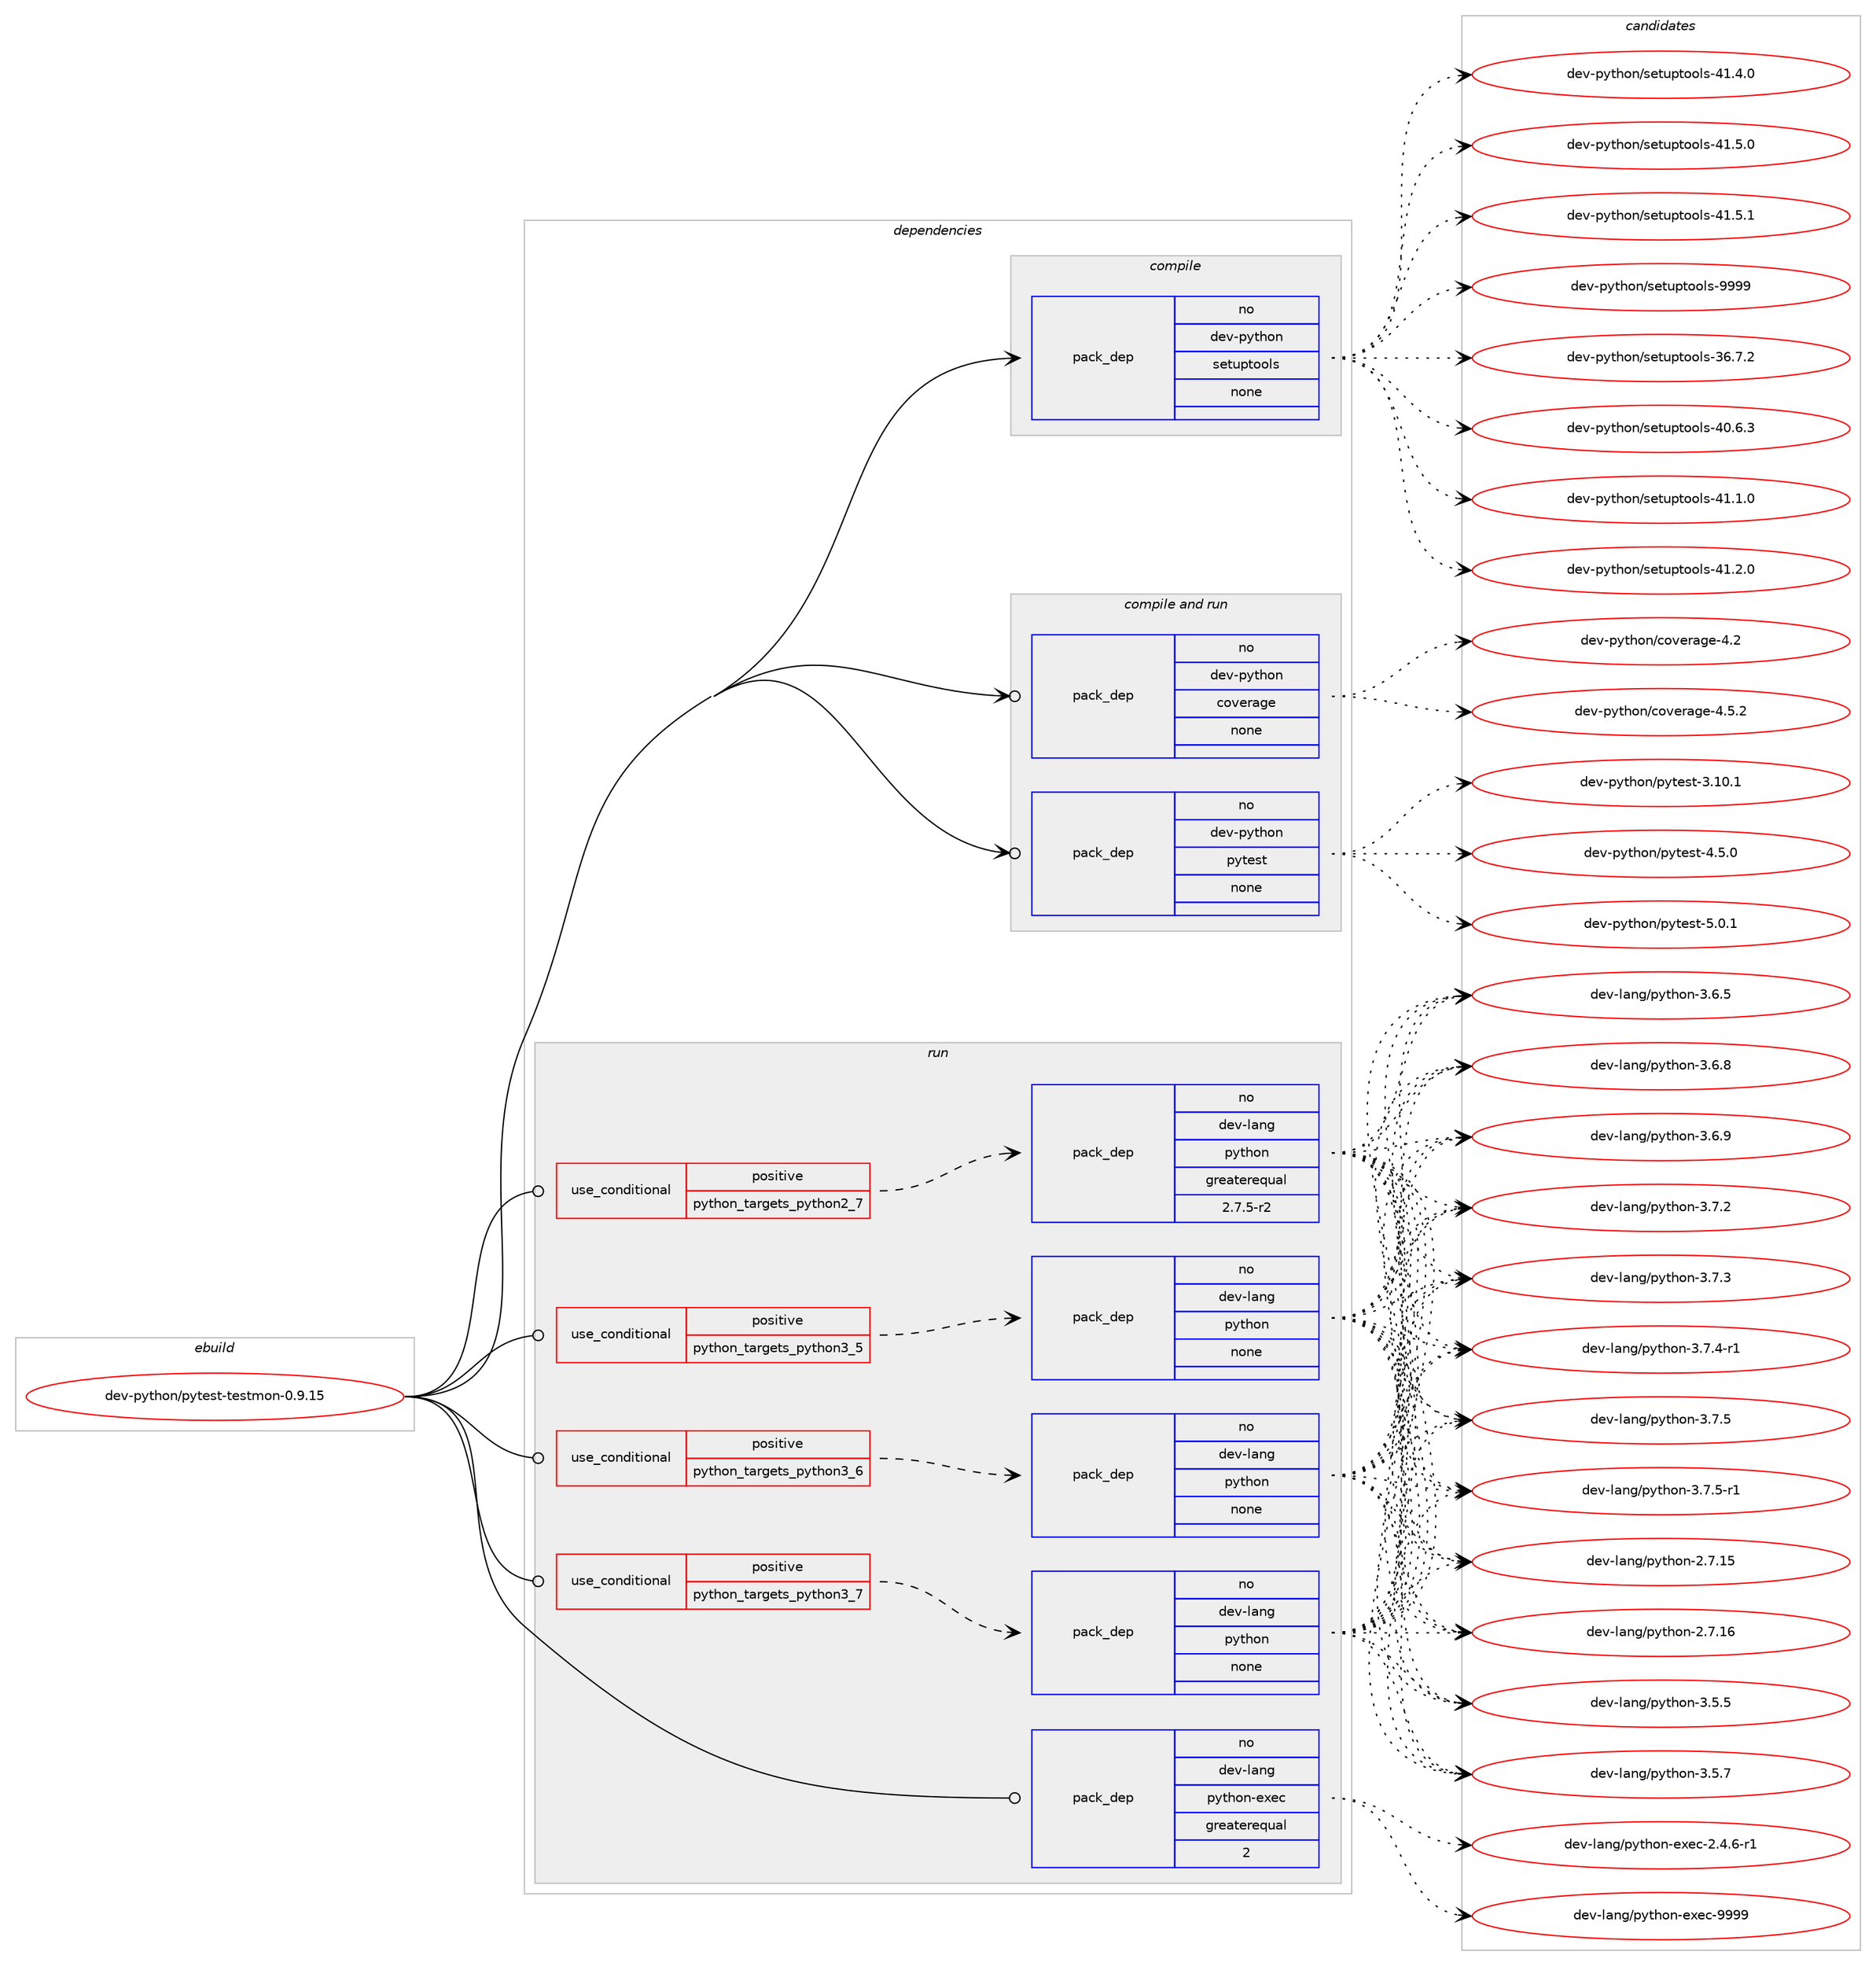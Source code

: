 digraph prolog {

# *************
# Graph options
# *************

newrank=true;
concentrate=true;
compound=true;
graph [rankdir=LR,fontname=Helvetica,fontsize=10,ranksep=1.5];#, ranksep=2.5, nodesep=0.2];
edge  [arrowhead=vee];
node  [fontname=Helvetica,fontsize=10];

# **********
# The ebuild
# **********

subgraph cluster_leftcol {
color=gray;
rank=same;
label=<<i>ebuild</i>>;
id [label="dev-python/pytest-testmon-0.9.15", color=red, width=4, href="../dev-python/pytest-testmon-0.9.15.svg"];
}

# ****************
# The dependencies
# ****************

subgraph cluster_midcol {
color=gray;
label=<<i>dependencies</i>>;
subgraph cluster_compile {
fillcolor="#eeeeee";
style=filled;
label=<<i>compile</i>>;
subgraph pack470859 {
dependency629939 [label=<<TABLE BORDER="0" CELLBORDER="1" CELLSPACING="0" CELLPADDING="4" WIDTH="220"><TR><TD ROWSPAN="6" CELLPADDING="30">pack_dep</TD></TR><TR><TD WIDTH="110">no</TD></TR><TR><TD>dev-python</TD></TR><TR><TD>setuptools</TD></TR><TR><TD>none</TD></TR><TR><TD></TD></TR></TABLE>>, shape=none, color=blue];
}
id:e -> dependency629939:w [weight=20,style="solid",arrowhead="vee"];
}
subgraph cluster_compileandrun {
fillcolor="#eeeeee";
style=filled;
label=<<i>compile and run</i>>;
subgraph pack470860 {
dependency629940 [label=<<TABLE BORDER="0" CELLBORDER="1" CELLSPACING="0" CELLPADDING="4" WIDTH="220"><TR><TD ROWSPAN="6" CELLPADDING="30">pack_dep</TD></TR><TR><TD WIDTH="110">no</TD></TR><TR><TD>dev-python</TD></TR><TR><TD>coverage</TD></TR><TR><TD>none</TD></TR><TR><TD></TD></TR></TABLE>>, shape=none, color=blue];
}
id:e -> dependency629940:w [weight=20,style="solid",arrowhead="odotvee"];
subgraph pack470861 {
dependency629941 [label=<<TABLE BORDER="0" CELLBORDER="1" CELLSPACING="0" CELLPADDING="4" WIDTH="220"><TR><TD ROWSPAN="6" CELLPADDING="30">pack_dep</TD></TR><TR><TD WIDTH="110">no</TD></TR><TR><TD>dev-python</TD></TR><TR><TD>pytest</TD></TR><TR><TD>none</TD></TR><TR><TD></TD></TR></TABLE>>, shape=none, color=blue];
}
id:e -> dependency629941:w [weight=20,style="solid",arrowhead="odotvee"];
}
subgraph cluster_run {
fillcolor="#eeeeee";
style=filled;
label=<<i>run</i>>;
subgraph cond147214 {
dependency629942 [label=<<TABLE BORDER="0" CELLBORDER="1" CELLSPACING="0" CELLPADDING="4"><TR><TD ROWSPAN="3" CELLPADDING="10">use_conditional</TD></TR><TR><TD>positive</TD></TR><TR><TD>python_targets_python2_7</TD></TR></TABLE>>, shape=none, color=red];
subgraph pack470862 {
dependency629943 [label=<<TABLE BORDER="0" CELLBORDER="1" CELLSPACING="0" CELLPADDING="4" WIDTH="220"><TR><TD ROWSPAN="6" CELLPADDING="30">pack_dep</TD></TR><TR><TD WIDTH="110">no</TD></TR><TR><TD>dev-lang</TD></TR><TR><TD>python</TD></TR><TR><TD>greaterequal</TD></TR><TR><TD>2.7.5-r2</TD></TR></TABLE>>, shape=none, color=blue];
}
dependency629942:e -> dependency629943:w [weight=20,style="dashed",arrowhead="vee"];
}
id:e -> dependency629942:w [weight=20,style="solid",arrowhead="odot"];
subgraph cond147215 {
dependency629944 [label=<<TABLE BORDER="0" CELLBORDER="1" CELLSPACING="0" CELLPADDING="4"><TR><TD ROWSPAN="3" CELLPADDING="10">use_conditional</TD></TR><TR><TD>positive</TD></TR><TR><TD>python_targets_python3_5</TD></TR></TABLE>>, shape=none, color=red];
subgraph pack470863 {
dependency629945 [label=<<TABLE BORDER="0" CELLBORDER="1" CELLSPACING="0" CELLPADDING="4" WIDTH="220"><TR><TD ROWSPAN="6" CELLPADDING="30">pack_dep</TD></TR><TR><TD WIDTH="110">no</TD></TR><TR><TD>dev-lang</TD></TR><TR><TD>python</TD></TR><TR><TD>none</TD></TR><TR><TD></TD></TR></TABLE>>, shape=none, color=blue];
}
dependency629944:e -> dependency629945:w [weight=20,style="dashed",arrowhead="vee"];
}
id:e -> dependency629944:w [weight=20,style="solid",arrowhead="odot"];
subgraph cond147216 {
dependency629946 [label=<<TABLE BORDER="0" CELLBORDER="1" CELLSPACING="0" CELLPADDING="4"><TR><TD ROWSPAN="3" CELLPADDING="10">use_conditional</TD></TR><TR><TD>positive</TD></TR><TR><TD>python_targets_python3_6</TD></TR></TABLE>>, shape=none, color=red];
subgraph pack470864 {
dependency629947 [label=<<TABLE BORDER="0" CELLBORDER="1" CELLSPACING="0" CELLPADDING="4" WIDTH="220"><TR><TD ROWSPAN="6" CELLPADDING="30">pack_dep</TD></TR><TR><TD WIDTH="110">no</TD></TR><TR><TD>dev-lang</TD></TR><TR><TD>python</TD></TR><TR><TD>none</TD></TR><TR><TD></TD></TR></TABLE>>, shape=none, color=blue];
}
dependency629946:e -> dependency629947:w [weight=20,style="dashed",arrowhead="vee"];
}
id:e -> dependency629946:w [weight=20,style="solid",arrowhead="odot"];
subgraph cond147217 {
dependency629948 [label=<<TABLE BORDER="0" CELLBORDER="1" CELLSPACING="0" CELLPADDING="4"><TR><TD ROWSPAN="3" CELLPADDING="10">use_conditional</TD></TR><TR><TD>positive</TD></TR><TR><TD>python_targets_python3_7</TD></TR></TABLE>>, shape=none, color=red];
subgraph pack470865 {
dependency629949 [label=<<TABLE BORDER="0" CELLBORDER="1" CELLSPACING="0" CELLPADDING="4" WIDTH="220"><TR><TD ROWSPAN="6" CELLPADDING="30">pack_dep</TD></TR><TR><TD WIDTH="110">no</TD></TR><TR><TD>dev-lang</TD></TR><TR><TD>python</TD></TR><TR><TD>none</TD></TR><TR><TD></TD></TR></TABLE>>, shape=none, color=blue];
}
dependency629948:e -> dependency629949:w [weight=20,style="dashed",arrowhead="vee"];
}
id:e -> dependency629948:w [weight=20,style="solid",arrowhead="odot"];
subgraph pack470866 {
dependency629950 [label=<<TABLE BORDER="0" CELLBORDER="1" CELLSPACING="0" CELLPADDING="4" WIDTH="220"><TR><TD ROWSPAN="6" CELLPADDING="30">pack_dep</TD></TR><TR><TD WIDTH="110">no</TD></TR><TR><TD>dev-lang</TD></TR><TR><TD>python-exec</TD></TR><TR><TD>greaterequal</TD></TR><TR><TD>2</TD></TR></TABLE>>, shape=none, color=blue];
}
id:e -> dependency629950:w [weight=20,style="solid",arrowhead="odot"];
}
}

# **************
# The candidates
# **************

subgraph cluster_choices {
rank=same;
color=gray;
label=<<i>candidates</i>>;

subgraph choice470859 {
color=black;
nodesep=1;
choice100101118451121211161041111104711510111611711211611111110811545515446554650 [label="dev-python/setuptools-36.7.2", color=red, width=4,href="../dev-python/setuptools-36.7.2.svg"];
choice100101118451121211161041111104711510111611711211611111110811545524846544651 [label="dev-python/setuptools-40.6.3", color=red, width=4,href="../dev-python/setuptools-40.6.3.svg"];
choice100101118451121211161041111104711510111611711211611111110811545524946494648 [label="dev-python/setuptools-41.1.0", color=red, width=4,href="../dev-python/setuptools-41.1.0.svg"];
choice100101118451121211161041111104711510111611711211611111110811545524946504648 [label="dev-python/setuptools-41.2.0", color=red, width=4,href="../dev-python/setuptools-41.2.0.svg"];
choice100101118451121211161041111104711510111611711211611111110811545524946524648 [label="dev-python/setuptools-41.4.0", color=red, width=4,href="../dev-python/setuptools-41.4.0.svg"];
choice100101118451121211161041111104711510111611711211611111110811545524946534648 [label="dev-python/setuptools-41.5.0", color=red, width=4,href="../dev-python/setuptools-41.5.0.svg"];
choice100101118451121211161041111104711510111611711211611111110811545524946534649 [label="dev-python/setuptools-41.5.1", color=red, width=4,href="../dev-python/setuptools-41.5.1.svg"];
choice10010111845112121116104111110471151011161171121161111111081154557575757 [label="dev-python/setuptools-9999", color=red, width=4,href="../dev-python/setuptools-9999.svg"];
dependency629939:e -> choice100101118451121211161041111104711510111611711211611111110811545515446554650:w [style=dotted,weight="100"];
dependency629939:e -> choice100101118451121211161041111104711510111611711211611111110811545524846544651:w [style=dotted,weight="100"];
dependency629939:e -> choice100101118451121211161041111104711510111611711211611111110811545524946494648:w [style=dotted,weight="100"];
dependency629939:e -> choice100101118451121211161041111104711510111611711211611111110811545524946504648:w [style=dotted,weight="100"];
dependency629939:e -> choice100101118451121211161041111104711510111611711211611111110811545524946524648:w [style=dotted,weight="100"];
dependency629939:e -> choice100101118451121211161041111104711510111611711211611111110811545524946534648:w [style=dotted,weight="100"];
dependency629939:e -> choice100101118451121211161041111104711510111611711211611111110811545524946534649:w [style=dotted,weight="100"];
dependency629939:e -> choice10010111845112121116104111110471151011161171121161111111081154557575757:w [style=dotted,weight="100"];
}
subgraph choice470860 {
color=black;
nodesep=1;
choice1001011184511212111610411111047991111181011149710310145524650 [label="dev-python/coverage-4.2", color=red, width=4,href="../dev-python/coverage-4.2.svg"];
choice10010111845112121116104111110479911111810111497103101455246534650 [label="dev-python/coverage-4.5.2", color=red, width=4,href="../dev-python/coverage-4.5.2.svg"];
dependency629940:e -> choice1001011184511212111610411111047991111181011149710310145524650:w [style=dotted,weight="100"];
dependency629940:e -> choice10010111845112121116104111110479911111810111497103101455246534650:w [style=dotted,weight="100"];
}
subgraph choice470861 {
color=black;
nodesep=1;
choice100101118451121211161041111104711212111610111511645514649484649 [label="dev-python/pytest-3.10.1", color=red, width=4,href="../dev-python/pytest-3.10.1.svg"];
choice1001011184511212111610411111047112121116101115116455246534648 [label="dev-python/pytest-4.5.0", color=red, width=4,href="../dev-python/pytest-4.5.0.svg"];
choice1001011184511212111610411111047112121116101115116455346484649 [label="dev-python/pytest-5.0.1", color=red, width=4,href="../dev-python/pytest-5.0.1.svg"];
dependency629941:e -> choice100101118451121211161041111104711212111610111511645514649484649:w [style=dotted,weight="100"];
dependency629941:e -> choice1001011184511212111610411111047112121116101115116455246534648:w [style=dotted,weight="100"];
dependency629941:e -> choice1001011184511212111610411111047112121116101115116455346484649:w [style=dotted,weight="100"];
}
subgraph choice470862 {
color=black;
nodesep=1;
choice10010111845108971101034711212111610411111045504655464953 [label="dev-lang/python-2.7.15", color=red, width=4,href="../dev-lang/python-2.7.15.svg"];
choice10010111845108971101034711212111610411111045504655464954 [label="dev-lang/python-2.7.16", color=red, width=4,href="../dev-lang/python-2.7.16.svg"];
choice100101118451089711010347112121116104111110455146534653 [label="dev-lang/python-3.5.5", color=red, width=4,href="../dev-lang/python-3.5.5.svg"];
choice100101118451089711010347112121116104111110455146534655 [label="dev-lang/python-3.5.7", color=red, width=4,href="../dev-lang/python-3.5.7.svg"];
choice100101118451089711010347112121116104111110455146544653 [label="dev-lang/python-3.6.5", color=red, width=4,href="../dev-lang/python-3.6.5.svg"];
choice100101118451089711010347112121116104111110455146544656 [label="dev-lang/python-3.6.8", color=red, width=4,href="../dev-lang/python-3.6.8.svg"];
choice100101118451089711010347112121116104111110455146544657 [label="dev-lang/python-3.6.9", color=red, width=4,href="../dev-lang/python-3.6.9.svg"];
choice100101118451089711010347112121116104111110455146554650 [label="dev-lang/python-3.7.2", color=red, width=4,href="../dev-lang/python-3.7.2.svg"];
choice100101118451089711010347112121116104111110455146554651 [label="dev-lang/python-3.7.3", color=red, width=4,href="../dev-lang/python-3.7.3.svg"];
choice1001011184510897110103471121211161041111104551465546524511449 [label="dev-lang/python-3.7.4-r1", color=red, width=4,href="../dev-lang/python-3.7.4-r1.svg"];
choice100101118451089711010347112121116104111110455146554653 [label="dev-lang/python-3.7.5", color=red, width=4,href="../dev-lang/python-3.7.5.svg"];
choice1001011184510897110103471121211161041111104551465546534511449 [label="dev-lang/python-3.7.5-r1", color=red, width=4,href="../dev-lang/python-3.7.5-r1.svg"];
dependency629943:e -> choice10010111845108971101034711212111610411111045504655464953:w [style=dotted,weight="100"];
dependency629943:e -> choice10010111845108971101034711212111610411111045504655464954:w [style=dotted,weight="100"];
dependency629943:e -> choice100101118451089711010347112121116104111110455146534653:w [style=dotted,weight="100"];
dependency629943:e -> choice100101118451089711010347112121116104111110455146534655:w [style=dotted,weight="100"];
dependency629943:e -> choice100101118451089711010347112121116104111110455146544653:w [style=dotted,weight="100"];
dependency629943:e -> choice100101118451089711010347112121116104111110455146544656:w [style=dotted,weight="100"];
dependency629943:e -> choice100101118451089711010347112121116104111110455146544657:w [style=dotted,weight="100"];
dependency629943:e -> choice100101118451089711010347112121116104111110455146554650:w [style=dotted,weight="100"];
dependency629943:e -> choice100101118451089711010347112121116104111110455146554651:w [style=dotted,weight="100"];
dependency629943:e -> choice1001011184510897110103471121211161041111104551465546524511449:w [style=dotted,weight="100"];
dependency629943:e -> choice100101118451089711010347112121116104111110455146554653:w [style=dotted,weight="100"];
dependency629943:e -> choice1001011184510897110103471121211161041111104551465546534511449:w [style=dotted,weight="100"];
}
subgraph choice470863 {
color=black;
nodesep=1;
choice10010111845108971101034711212111610411111045504655464953 [label="dev-lang/python-2.7.15", color=red, width=4,href="../dev-lang/python-2.7.15.svg"];
choice10010111845108971101034711212111610411111045504655464954 [label="dev-lang/python-2.7.16", color=red, width=4,href="../dev-lang/python-2.7.16.svg"];
choice100101118451089711010347112121116104111110455146534653 [label="dev-lang/python-3.5.5", color=red, width=4,href="../dev-lang/python-3.5.5.svg"];
choice100101118451089711010347112121116104111110455146534655 [label="dev-lang/python-3.5.7", color=red, width=4,href="../dev-lang/python-3.5.7.svg"];
choice100101118451089711010347112121116104111110455146544653 [label="dev-lang/python-3.6.5", color=red, width=4,href="../dev-lang/python-3.6.5.svg"];
choice100101118451089711010347112121116104111110455146544656 [label="dev-lang/python-3.6.8", color=red, width=4,href="../dev-lang/python-3.6.8.svg"];
choice100101118451089711010347112121116104111110455146544657 [label="dev-lang/python-3.6.9", color=red, width=4,href="../dev-lang/python-3.6.9.svg"];
choice100101118451089711010347112121116104111110455146554650 [label="dev-lang/python-3.7.2", color=red, width=4,href="../dev-lang/python-3.7.2.svg"];
choice100101118451089711010347112121116104111110455146554651 [label="dev-lang/python-3.7.3", color=red, width=4,href="../dev-lang/python-3.7.3.svg"];
choice1001011184510897110103471121211161041111104551465546524511449 [label="dev-lang/python-3.7.4-r1", color=red, width=4,href="../dev-lang/python-3.7.4-r1.svg"];
choice100101118451089711010347112121116104111110455146554653 [label="dev-lang/python-3.7.5", color=red, width=4,href="../dev-lang/python-3.7.5.svg"];
choice1001011184510897110103471121211161041111104551465546534511449 [label="dev-lang/python-3.7.5-r1", color=red, width=4,href="../dev-lang/python-3.7.5-r1.svg"];
dependency629945:e -> choice10010111845108971101034711212111610411111045504655464953:w [style=dotted,weight="100"];
dependency629945:e -> choice10010111845108971101034711212111610411111045504655464954:w [style=dotted,weight="100"];
dependency629945:e -> choice100101118451089711010347112121116104111110455146534653:w [style=dotted,weight="100"];
dependency629945:e -> choice100101118451089711010347112121116104111110455146534655:w [style=dotted,weight="100"];
dependency629945:e -> choice100101118451089711010347112121116104111110455146544653:w [style=dotted,weight="100"];
dependency629945:e -> choice100101118451089711010347112121116104111110455146544656:w [style=dotted,weight="100"];
dependency629945:e -> choice100101118451089711010347112121116104111110455146544657:w [style=dotted,weight="100"];
dependency629945:e -> choice100101118451089711010347112121116104111110455146554650:w [style=dotted,weight="100"];
dependency629945:e -> choice100101118451089711010347112121116104111110455146554651:w [style=dotted,weight="100"];
dependency629945:e -> choice1001011184510897110103471121211161041111104551465546524511449:w [style=dotted,weight="100"];
dependency629945:e -> choice100101118451089711010347112121116104111110455146554653:w [style=dotted,weight="100"];
dependency629945:e -> choice1001011184510897110103471121211161041111104551465546534511449:w [style=dotted,weight="100"];
}
subgraph choice470864 {
color=black;
nodesep=1;
choice10010111845108971101034711212111610411111045504655464953 [label="dev-lang/python-2.7.15", color=red, width=4,href="../dev-lang/python-2.7.15.svg"];
choice10010111845108971101034711212111610411111045504655464954 [label="dev-lang/python-2.7.16", color=red, width=4,href="../dev-lang/python-2.7.16.svg"];
choice100101118451089711010347112121116104111110455146534653 [label="dev-lang/python-3.5.5", color=red, width=4,href="../dev-lang/python-3.5.5.svg"];
choice100101118451089711010347112121116104111110455146534655 [label="dev-lang/python-3.5.7", color=red, width=4,href="../dev-lang/python-3.5.7.svg"];
choice100101118451089711010347112121116104111110455146544653 [label="dev-lang/python-3.6.5", color=red, width=4,href="../dev-lang/python-3.6.5.svg"];
choice100101118451089711010347112121116104111110455146544656 [label="dev-lang/python-3.6.8", color=red, width=4,href="../dev-lang/python-3.6.8.svg"];
choice100101118451089711010347112121116104111110455146544657 [label="dev-lang/python-3.6.9", color=red, width=4,href="../dev-lang/python-3.6.9.svg"];
choice100101118451089711010347112121116104111110455146554650 [label="dev-lang/python-3.7.2", color=red, width=4,href="../dev-lang/python-3.7.2.svg"];
choice100101118451089711010347112121116104111110455146554651 [label="dev-lang/python-3.7.3", color=red, width=4,href="../dev-lang/python-3.7.3.svg"];
choice1001011184510897110103471121211161041111104551465546524511449 [label="dev-lang/python-3.7.4-r1", color=red, width=4,href="../dev-lang/python-3.7.4-r1.svg"];
choice100101118451089711010347112121116104111110455146554653 [label="dev-lang/python-3.7.5", color=red, width=4,href="../dev-lang/python-3.7.5.svg"];
choice1001011184510897110103471121211161041111104551465546534511449 [label="dev-lang/python-3.7.5-r1", color=red, width=4,href="../dev-lang/python-3.7.5-r1.svg"];
dependency629947:e -> choice10010111845108971101034711212111610411111045504655464953:w [style=dotted,weight="100"];
dependency629947:e -> choice10010111845108971101034711212111610411111045504655464954:w [style=dotted,weight="100"];
dependency629947:e -> choice100101118451089711010347112121116104111110455146534653:w [style=dotted,weight="100"];
dependency629947:e -> choice100101118451089711010347112121116104111110455146534655:w [style=dotted,weight="100"];
dependency629947:e -> choice100101118451089711010347112121116104111110455146544653:w [style=dotted,weight="100"];
dependency629947:e -> choice100101118451089711010347112121116104111110455146544656:w [style=dotted,weight="100"];
dependency629947:e -> choice100101118451089711010347112121116104111110455146544657:w [style=dotted,weight="100"];
dependency629947:e -> choice100101118451089711010347112121116104111110455146554650:w [style=dotted,weight="100"];
dependency629947:e -> choice100101118451089711010347112121116104111110455146554651:w [style=dotted,weight="100"];
dependency629947:e -> choice1001011184510897110103471121211161041111104551465546524511449:w [style=dotted,weight="100"];
dependency629947:e -> choice100101118451089711010347112121116104111110455146554653:w [style=dotted,weight="100"];
dependency629947:e -> choice1001011184510897110103471121211161041111104551465546534511449:w [style=dotted,weight="100"];
}
subgraph choice470865 {
color=black;
nodesep=1;
choice10010111845108971101034711212111610411111045504655464953 [label="dev-lang/python-2.7.15", color=red, width=4,href="../dev-lang/python-2.7.15.svg"];
choice10010111845108971101034711212111610411111045504655464954 [label="dev-lang/python-2.7.16", color=red, width=4,href="../dev-lang/python-2.7.16.svg"];
choice100101118451089711010347112121116104111110455146534653 [label="dev-lang/python-3.5.5", color=red, width=4,href="../dev-lang/python-3.5.5.svg"];
choice100101118451089711010347112121116104111110455146534655 [label="dev-lang/python-3.5.7", color=red, width=4,href="../dev-lang/python-3.5.7.svg"];
choice100101118451089711010347112121116104111110455146544653 [label="dev-lang/python-3.6.5", color=red, width=4,href="../dev-lang/python-3.6.5.svg"];
choice100101118451089711010347112121116104111110455146544656 [label="dev-lang/python-3.6.8", color=red, width=4,href="../dev-lang/python-3.6.8.svg"];
choice100101118451089711010347112121116104111110455146544657 [label="dev-lang/python-3.6.9", color=red, width=4,href="../dev-lang/python-3.6.9.svg"];
choice100101118451089711010347112121116104111110455146554650 [label="dev-lang/python-3.7.2", color=red, width=4,href="../dev-lang/python-3.7.2.svg"];
choice100101118451089711010347112121116104111110455146554651 [label="dev-lang/python-3.7.3", color=red, width=4,href="../dev-lang/python-3.7.3.svg"];
choice1001011184510897110103471121211161041111104551465546524511449 [label="dev-lang/python-3.7.4-r1", color=red, width=4,href="../dev-lang/python-3.7.4-r1.svg"];
choice100101118451089711010347112121116104111110455146554653 [label="dev-lang/python-3.7.5", color=red, width=4,href="../dev-lang/python-3.7.5.svg"];
choice1001011184510897110103471121211161041111104551465546534511449 [label="dev-lang/python-3.7.5-r1", color=red, width=4,href="../dev-lang/python-3.7.5-r1.svg"];
dependency629949:e -> choice10010111845108971101034711212111610411111045504655464953:w [style=dotted,weight="100"];
dependency629949:e -> choice10010111845108971101034711212111610411111045504655464954:w [style=dotted,weight="100"];
dependency629949:e -> choice100101118451089711010347112121116104111110455146534653:w [style=dotted,weight="100"];
dependency629949:e -> choice100101118451089711010347112121116104111110455146534655:w [style=dotted,weight="100"];
dependency629949:e -> choice100101118451089711010347112121116104111110455146544653:w [style=dotted,weight="100"];
dependency629949:e -> choice100101118451089711010347112121116104111110455146544656:w [style=dotted,weight="100"];
dependency629949:e -> choice100101118451089711010347112121116104111110455146544657:w [style=dotted,weight="100"];
dependency629949:e -> choice100101118451089711010347112121116104111110455146554650:w [style=dotted,weight="100"];
dependency629949:e -> choice100101118451089711010347112121116104111110455146554651:w [style=dotted,weight="100"];
dependency629949:e -> choice1001011184510897110103471121211161041111104551465546524511449:w [style=dotted,weight="100"];
dependency629949:e -> choice100101118451089711010347112121116104111110455146554653:w [style=dotted,weight="100"];
dependency629949:e -> choice1001011184510897110103471121211161041111104551465546534511449:w [style=dotted,weight="100"];
}
subgraph choice470866 {
color=black;
nodesep=1;
choice10010111845108971101034711212111610411111045101120101994550465246544511449 [label="dev-lang/python-exec-2.4.6-r1", color=red, width=4,href="../dev-lang/python-exec-2.4.6-r1.svg"];
choice10010111845108971101034711212111610411111045101120101994557575757 [label="dev-lang/python-exec-9999", color=red, width=4,href="../dev-lang/python-exec-9999.svg"];
dependency629950:e -> choice10010111845108971101034711212111610411111045101120101994550465246544511449:w [style=dotted,weight="100"];
dependency629950:e -> choice10010111845108971101034711212111610411111045101120101994557575757:w [style=dotted,weight="100"];
}
}

}
